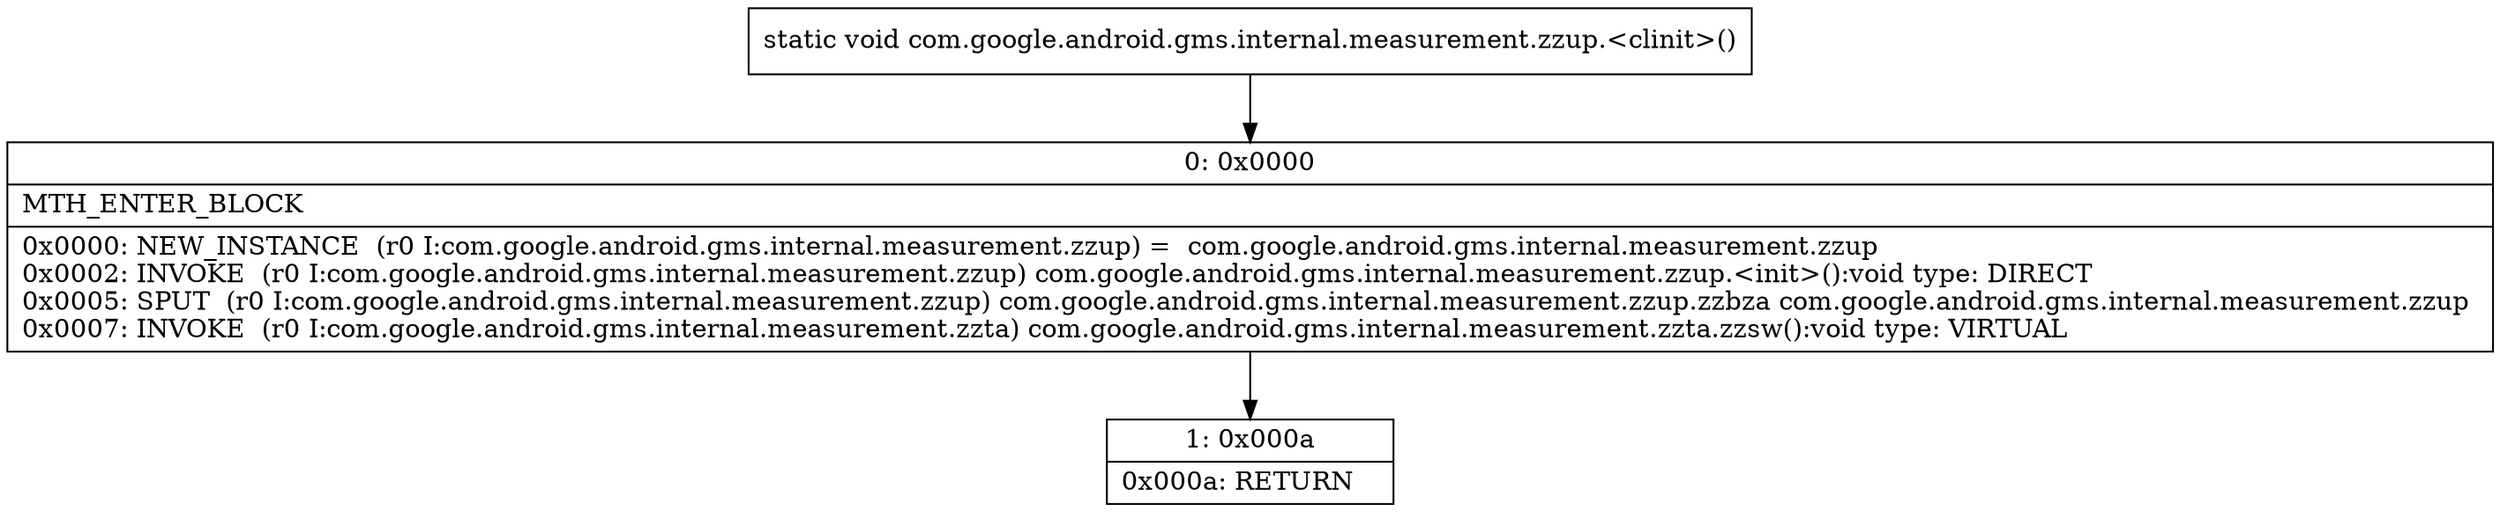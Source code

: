 digraph "CFG forcom.google.android.gms.internal.measurement.zzup.\<clinit\>()V" {
Node_0 [shape=record,label="{0\:\ 0x0000|MTH_ENTER_BLOCK\l|0x0000: NEW_INSTANCE  (r0 I:com.google.android.gms.internal.measurement.zzup) =  com.google.android.gms.internal.measurement.zzup \l0x0002: INVOKE  (r0 I:com.google.android.gms.internal.measurement.zzup) com.google.android.gms.internal.measurement.zzup.\<init\>():void type: DIRECT \l0x0005: SPUT  (r0 I:com.google.android.gms.internal.measurement.zzup) com.google.android.gms.internal.measurement.zzup.zzbza com.google.android.gms.internal.measurement.zzup \l0x0007: INVOKE  (r0 I:com.google.android.gms.internal.measurement.zzta) com.google.android.gms.internal.measurement.zzta.zzsw():void type: VIRTUAL \l}"];
Node_1 [shape=record,label="{1\:\ 0x000a|0x000a: RETURN   \l}"];
MethodNode[shape=record,label="{static void com.google.android.gms.internal.measurement.zzup.\<clinit\>() }"];
MethodNode -> Node_0;
Node_0 -> Node_1;
}


